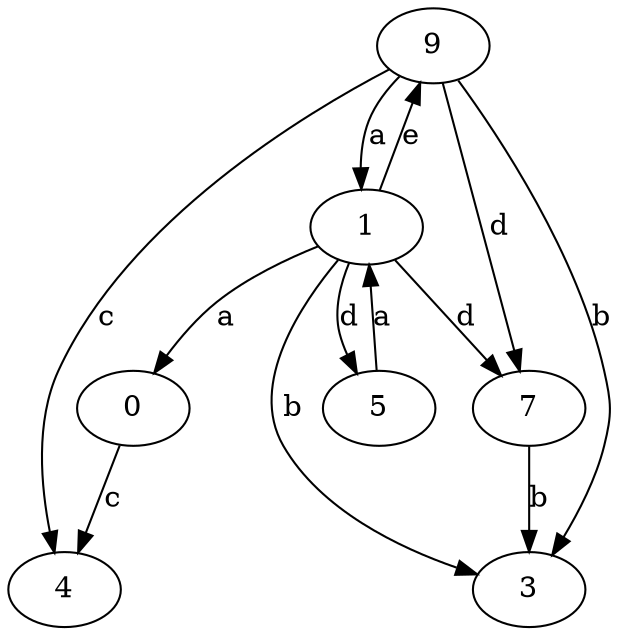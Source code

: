 strict digraph  {
0;
1;
3;
4;
5;
7;
9;
0 -> 4  [label=c];
1 -> 0  [label=a];
1 -> 3  [label=b];
1 -> 5  [label=d];
1 -> 7  [label=d];
1 -> 9  [label=e];
5 -> 1  [label=a];
7 -> 3  [label=b];
9 -> 1  [label=a];
9 -> 3  [label=b];
9 -> 4  [label=c];
9 -> 7  [label=d];
}
